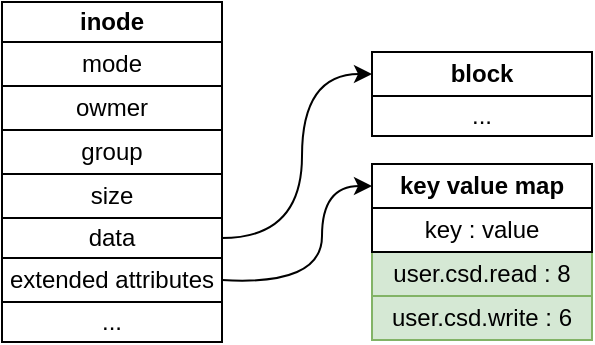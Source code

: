 <mxfile version="20.0.1" type="device"><diagram id="S2L_fBp9i6U7t1u01zK_" name="Page-1"><mxGraphModel dx="1215" dy="439" grid="1" gridSize="10" guides="1" tooltips="1" connect="1" arrows="1" fold="1" page="1" pageScale="1" pageWidth="850" pageHeight="1100" math="0" shadow="0"><root><mxCell id="0"/><mxCell id="1" parent="0"/><mxCell id="1CxgwidQTwgeaobkEBna-1" value="mode" style="rounded=0;whiteSpace=wrap;html=1;fillColor=#FFFFFF;" parent="1" vertex="1"><mxGeometry x="-650" y="498" width="110" height="22" as="geometry"/></mxCell><mxCell id="1CxgwidQTwgeaobkEBna-2" value="inode" style="text;html=1;fillColor=default;align=center;verticalAlign=middle;whiteSpace=wrap;rounded=0;strokeColor=#000000;fontStyle=1" parent="1" vertex="1"><mxGeometry x="-650" y="478" width="110" height="20" as="geometry"/></mxCell><mxCell id="1CxgwidQTwgeaobkEBna-3" value="owmer" style="rounded=0;whiteSpace=wrap;html=1;fillColor=#FFFFFF;" parent="1" vertex="1"><mxGeometry x="-650" y="520" width="110" height="22" as="geometry"/></mxCell><mxCell id="1CxgwidQTwgeaobkEBna-12" value="block" style="rounded=0;whiteSpace=wrap;html=1;fillColor=#FFFFFF;fontStyle=1" parent="1" vertex="1"><mxGeometry x="-465" y="503" width="110" height="22" as="geometry"/></mxCell><mxCell id="1CxgwidQTwgeaobkEBna-14" value="extended attributes" style="rounded=0;whiteSpace=wrap;html=1;fillColor=#FFFFFF;" parent="1" vertex="1"><mxGeometry x="-650" y="606" width="110" height="22" as="geometry"/></mxCell><mxCell id="1CxgwidQTwgeaobkEBna-19" value="" style="curved=1;endArrow=classic;html=1;rounded=0;exitX=1;exitY=0.5;exitDx=0;exitDy=0;entryX=0;entryY=0.5;entryDx=0;entryDy=0;" parent="1" source="yO0RcZK09mfYkcyUDqVv-4" target="1CxgwidQTwgeaobkEBna-12" edge="1"><mxGeometry width="50" height="50" relative="1" as="geometry"><mxPoint x="-530.0" y="519" as="sourcePoint"/><mxPoint x="-470" y="516" as="targetPoint"/><Array as="points"><mxPoint x="-500" y="596"/><mxPoint x="-500" y="514"/></Array></mxGeometry></mxCell><mxCell id="1CxgwidQTwgeaobkEBna-20" value="" style="curved=1;endArrow=classic;html=1;rounded=0;exitX=1;exitY=0.5;exitDx=0;exitDy=0;entryX=0;entryY=0.5;entryDx=0;entryDy=0;" parent="1" source="1CxgwidQTwgeaobkEBna-14" target="yO0RcZK09mfYkcyUDqVv-9" edge="1"><mxGeometry width="50" height="50" relative="1" as="geometry"><mxPoint x="-515.0" y="613" as="sourcePoint"/><mxPoint x="-445" y="570" as="targetPoint"/><Array as="points"><mxPoint x="-490" y="620"/><mxPoint x="-490" y="570"/></Array></mxGeometry></mxCell><mxCell id="yO0RcZK09mfYkcyUDqVv-2" value="group" style="rounded=0;whiteSpace=wrap;html=1;fillColor=#FFFFFF;" vertex="1" parent="1"><mxGeometry x="-650" y="542" width="110" height="22" as="geometry"/></mxCell><mxCell id="yO0RcZK09mfYkcyUDqVv-3" value="size" style="rounded=0;whiteSpace=wrap;html=1;fillColor=#FFFFFF;" vertex="1" parent="1"><mxGeometry x="-650" y="564" width="110" height="22" as="geometry"/></mxCell><mxCell id="yO0RcZK09mfYkcyUDqVv-4" value="data" style="text;html=1;fillColor=default;align=center;verticalAlign=middle;whiteSpace=wrap;rounded=0;strokeColor=#000000;" vertex="1" parent="1"><mxGeometry x="-650" y="586" width="110" height="20" as="geometry"/></mxCell><mxCell id="yO0RcZK09mfYkcyUDqVv-8" value="..." style="text;html=1;fillColor=default;align=center;verticalAlign=middle;whiteSpace=wrap;rounded=0;strokeColor=#000000;" vertex="1" parent="1"><mxGeometry x="-650" y="628" width="110" height="20" as="geometry"/></mxCell><mxCell id="yO0RcZK09mfYkcyUDqVv-9" value="key value map" style="rounded=0;whiteSpace=wrap;html=1;fillColor=#FFFFFF;fontStyle=1" vertex="1" parent="1"><mxGeometry x="-465" y="559" width="110" height="22" as="geometry"/></mxCell><mxCell id="1CxgwidQTwgeaobkEBna-17" value="user.csd.read : 8" style="rounded=0;whiteSpace=wrap;html=1;fillColor=#d5e8d4;strokeColor=#82b366;" parent="1" vertex="1"><mxGeometry x="-465" y="603" width="110" height="22" as="geometry"/></mxCell><mxCell id="yO0RcZK09mfYkcyUDqVv-11" value="..." style="text;html=1;fillColor=default;align=center;verticalAlign=middle;whiteSpace=wrap;rounded=0;strokeColor=#000000;" vertex="1" parent="1"><mxGeometry x="-465" y="525" width="110" height="20" as="geometry"/></mxCell><mxCell id="yO0RcZK09mfYkcyUDqVv-13" value="key : value" style="rounded=0;whiteSpace=wrap;html=1;fillColor=#FFFFFF;fontStyle=0;align=center;" vertex="1" parent="1"><mxGeometry x="-465" y="581" width="110" height="22" as="geometry"/></mxCell><mxCell id="yO0RcZK09mfYkcyUDqVv-14" value="user.csd.write : 6" style="rounded=0;whiteSpace=wrap;html=1;fillColor=#d5e8d4;strokeColor=#82b366;" vertex="1" parent="1"><mxGeometry x="-465" y="625" width="110" height="22" as="geometry"/></mxCell></root></mxGraphModel></diagram></mxfile>